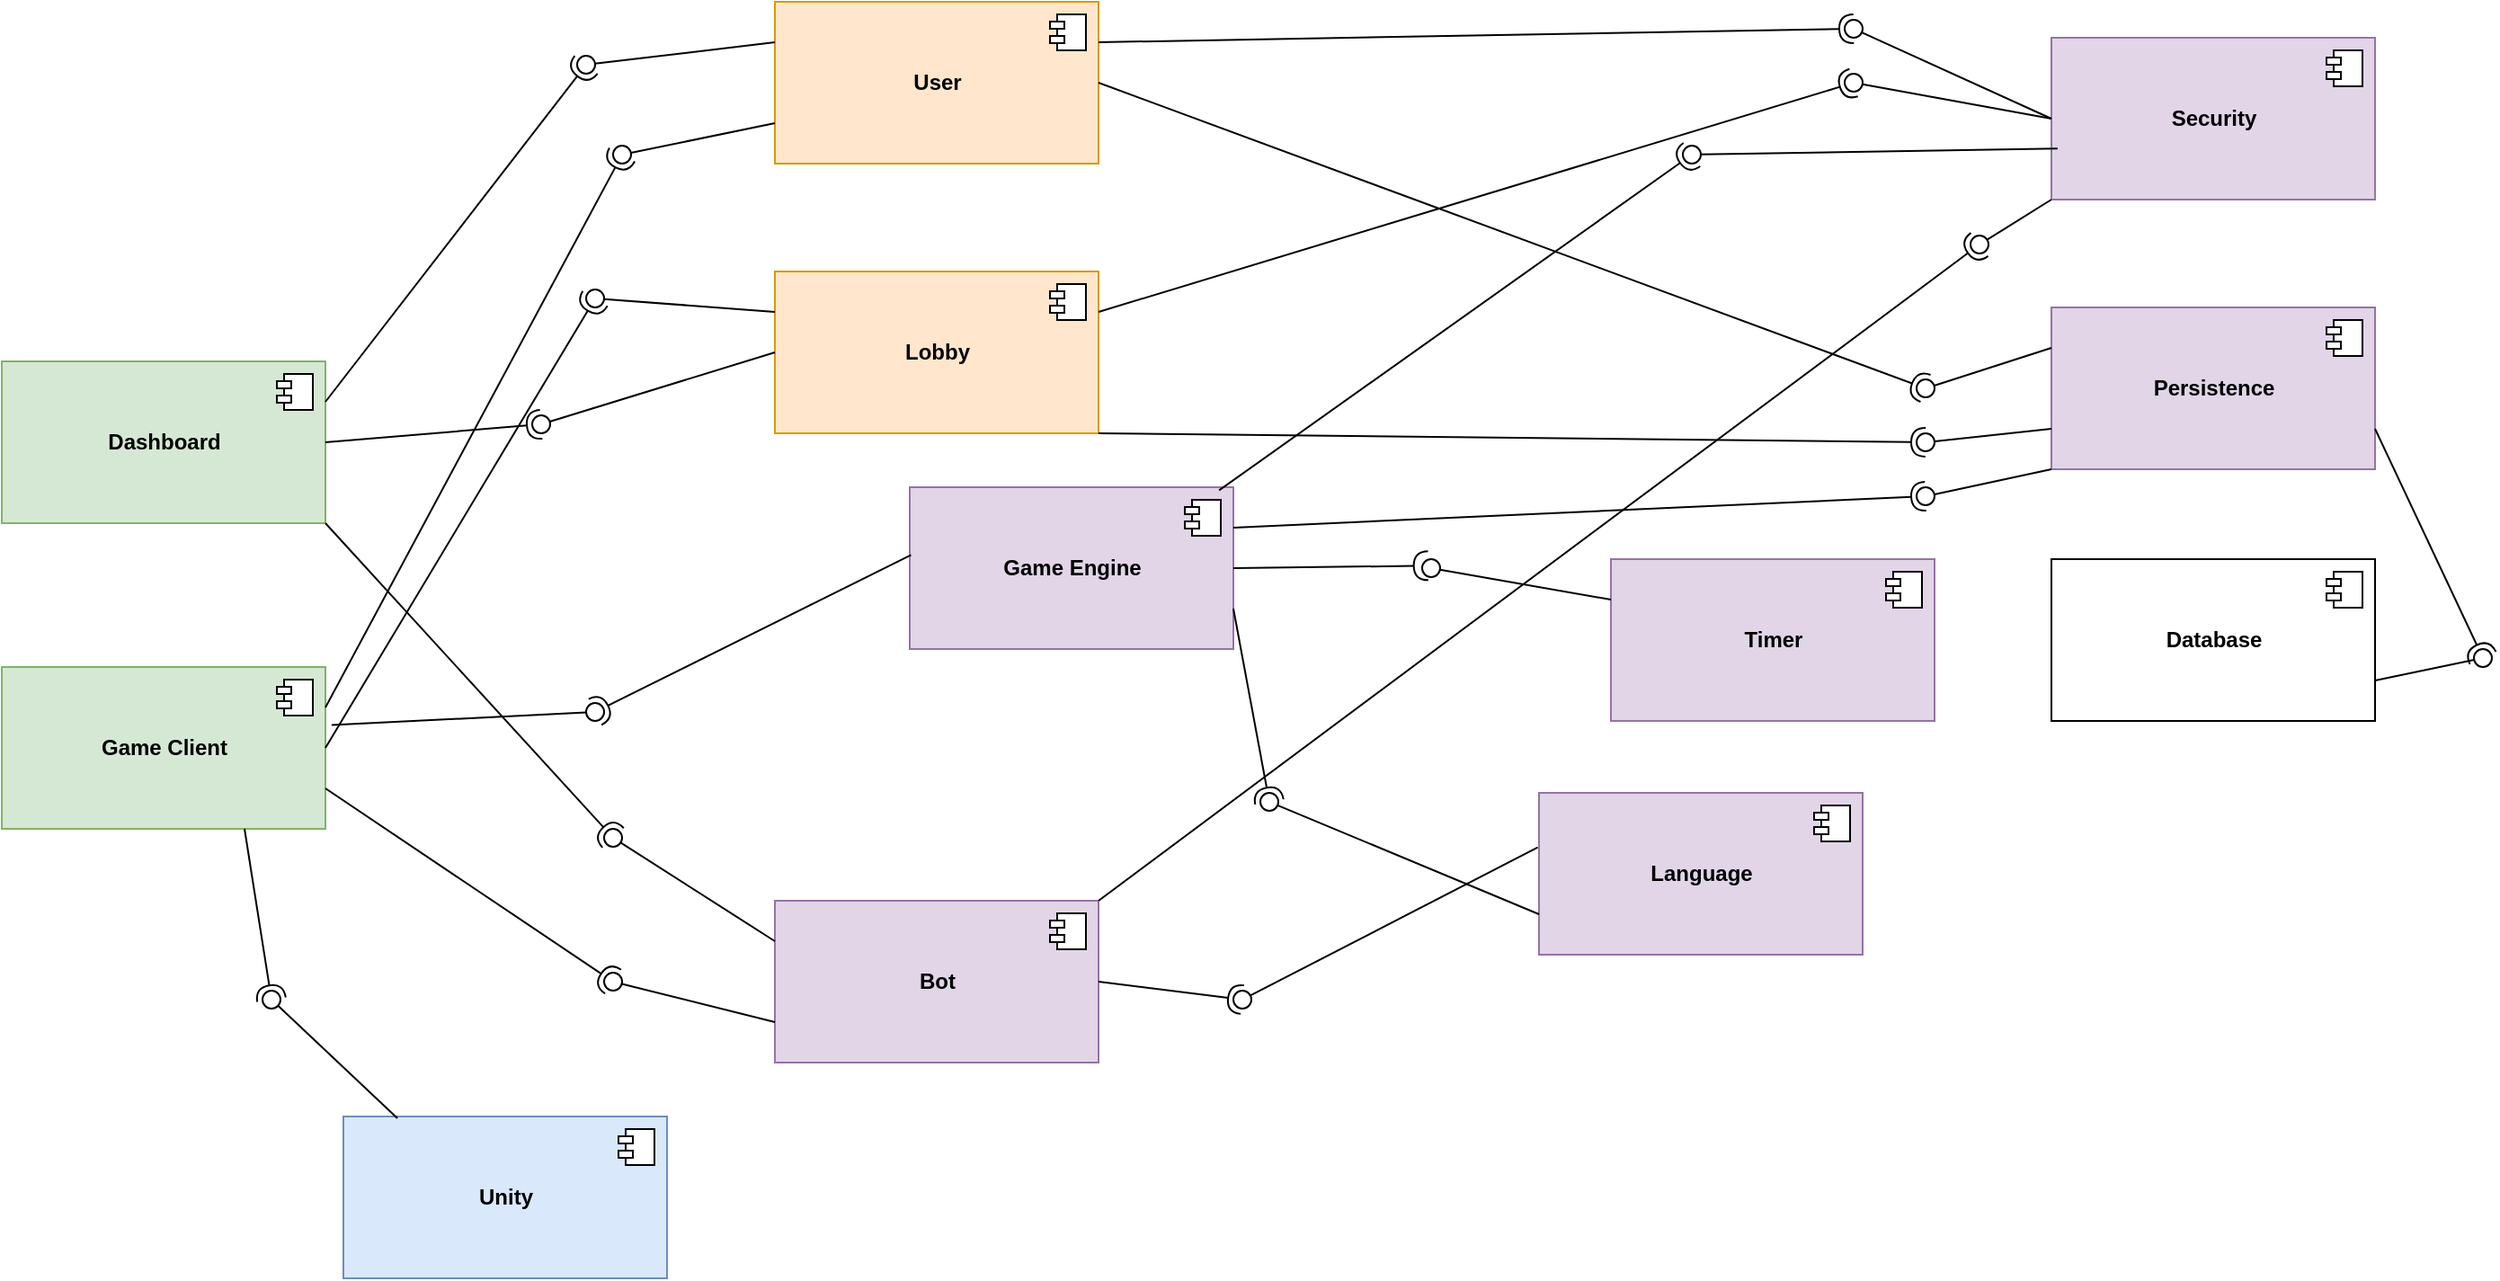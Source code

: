 <mxfile version="12.6.5" type="device"><diagram id="KwvBmsgww92nPSy0U5g3" name="Page-1"><mxGraphModel dx="768" dy="522" grid="1" gridSize="10" guides="1" tooltips="1" connect="1" arrows="1" fold="1" page="1" pageScale="1" pageWidth="1169" pageHeight="827" math="0" shadow="0"><root><mxCell id="0"/><mxCell id="1" parent="0"/><mxCell id="X89CP3PHMXg57_V8nlD7-1" value="&lt;b&gt;Game Client&lt;/b&gt;" style="html=1;fillColor=#d5e8d4;strokeColor=#82b366;" parent="1" vertex="1"><mxGeometry x="90" y="390" width="180" height="90" as="geometry"/></mxCell><mxCell id="X89CP3PHMXg57_V8nlD7-2" value="" style="shape=component;jettyWidth=8;jettyHeight=4;" parent="X89CP3PHMXg57_V8nlD7-1" vertex="1"><mxGeometry x="1" width="20" height="20" relative="1" as="geometry"><mxPoint x="-27" y="7" as="offset"/></mxGeometry></mxCell><mxCell id="X89CP3PHMXg57_V8nlD7-3" value="&lt;b&gt;User&lt;/b&gt;" style="html=1;direction=west;fillColor=#ffe6cc;strokeColor=#d79b00;" parent="1" vertex="1"><mxGeometry x="520" y="20" width="180" height="90" as="geometry"/></mxCell><mxCell id="X89CP3PHMXg57_V8nlD7-4" value="" style="shape=component;jettyWidth=8;jettyHeight=4;" parent="X89CP3PHMXg57_V8nlD7-3" vertex="1"><mxGeometry x="1" width="20" height="20" relative="1" as="geometry"><mxPoint x="-27" y="7" as="offset"/></mxGeometry></mxCell><mxCell id="X89CP3PHMXg57_V8nlD7-5" value="&lt;b&gt;Lobby&lt;br&gt;&lt;/b&gt;" style="html=1;fillColor=#ffe6cc;strokeColor=#d79b00;" parent="1" vertex="1"><mxGeometry x="520" y="170" width="180" height="90" as="geometry"/></mxCell><mxCell id="X89CP3PHMXg57_V8nlD7-6" value="" style="shape=component;jettyWidth=8;jettyHeight=4;" parent="X89CP3PHMXg57_V8nlD7-5" vertex="1"><mxGeometry x="1" width="20" height="20" relative="1" as="geometry"><mxPoint x="-27" y="7" as="offset"/></mxGeometry></mxCell><mxCell id="X89CP3PHMXg57_V8nlD7-7" value="&lt;b&gt;Game Engine&lt;/b&gt;" style="html=1;fillColor=#e1d5e7;strokeColor=#9673a6;" parent="1" vertex="1"><mxGeometry x="595" y="290" width="180" height="90" as="geometry"/></mxCell><mxCell id="X89CP3PHMXg57_V8nlD7-8" value="" style="shape=component;jettyWidth=8;jettyHeight=4;" parent="X89CP3PHMXg57_V8nlD7-7" vertex="1"><mxGeometry x="1" width="20" height="20" relative="1" as="geometry"><mxPoint x="-27" y="7" as="offset"/></mxGeometry></mxCell><mxCell id="X89CP3PHMXg57_V8nlD7-9" value="&lt;b&gt;Bot&lt;/b&gt;" style="html=1;fillColor=#e1d5e7;strokeColor=#9673a6;" parent="1" vertex="1"><mxGeometry x="520" y="520" width="180" height="90" as="geometry"/></mxCell><mxCell id="X89CP3PHMXg57_V8nlD7-10" value="" style="shape=component;jettyWidth=8;jettyHeight=4;" parent="X89CP3PHMXg57_V8nlD7-9" vertex="1"><mxGeometry x="1" width="20" height="20" relative="1" as="geometry"><mxPoint x="-27" y="7" as="offset"/></mxGeometry></mxCell><mxCell id="X89CP3PHMXg57_V8nlD7-11" value="&lt;b&gt;Timer&lt;/b&gt;" style="html=1;fillColor=#e1d5e7;strokeColor=#9673a6;" parent="1" vertex="1"><mxGeometry x="985" y="330" width="180" height="90" as="geometry"/></mxCell><mxCell id="X89CP3PHMXg57_V8nlD7-12" value="" style="shape=component;jettyWidth=8;jettyHeight=4;" parent="X89CP3PHMXg57_V8nlD7-11" vertex="1"><mxGeometry x="1" width="20" height="20" relative="1" as="geometry"><mxPoint x="-27" y="7" as="offset"/></mxGeometry></mxCell><mxCell id="X89CP3PHMXg57_V8nlD7-13" value="&lt;b&gt;Dashboard&lt;/b&gt;" style="html=1;fillColor=#d5e8d4;strokeColor=#82b366;" parent="1" vertex="1"><mxGeometry x="90" y="220" width="180" height="90" as="geometry"/></mxCell><mxCell id="X89CP3PHMXg57_V8nlD7-14" value="" style="shape=component;jettyWidth=8;jettyHeight=4;" parent="X89CP3PHMXg57_V8nlD7-13" vertex="1"><mxGeometry x="1" width="20" height="20" relative="1" as="geometry"><mxPoint x="-27" y="7" as="offset"/></mxGeometry></mxCell><mxCell id="X89CP3PHMXg57_V8nlD7-15" value="&lt;b&gt;Unity&lt;/b&gt;" style="html=1;fillColor=#dae8fc;strokeColor=#6c8ebf;" parent="1" vertex="1"><mxGeometry x="280" y="640" width="180" height="90" as="geometry"/></mxCell><mxCell id="X89CP3PHMXg57_V8nlD7-16" value="" style="shape=component;jettyWidth=8;jettyHeight=4;" parent="X89CP3PHMXg57_V8nlD7-15" vertex="1"><mxGeometry x="1" width="20" height="20" relative="1" as="geometry"><mxPoint x="-27" y="7" as="offset"/></mxGeometry></mxCell><mxCell id="X89CP3PHMXg57_V8nlD7-17" value="&lt;b&gt;Security&lt;/b&gt;" style="html=1;fillColor=#e1d5e7;strokeColor=#9673a6;" parent="1" vertex="1"><mxGeometry x="1230" y="40" width="180" height="90" as="geometry"/></mxCell><mxCell id="X89CP3PHMXg57_V8nlD7-18" value="" style="shape=component;jettyWidth=8;jettyHeight=4;" parent="X89CP3PHMXg57_V8nlD7-17" vertex="1"><mxGeometry x="1" width="20" height="20" relative="1" as="geometry"><mxPoint x="-27" y="7" as="offset"/></mxGeometry></mxCell><mxCell id="X89CP3PHMXg57_V8nlD7-19" value="&lt;b&gt;Persistence&lt;/b&gt;" style="html=1;fillColor=#e1d5e7;strokeColor=#9673a6;" parent="1" vertex="1"><mxGeometry x="1230" y="190" width="180" height="90" as="geometry"/></mxCell><mxCell id="X89CP3PHMXg57_V8nlD7-20" value="" style="shape=component;jettyWidth=8;jettyHeight=4;" parent="X89CP3PHMXg57_V8nlD7-19" vertex="1"><mxGeometry x="1" width="20" height="20" relative="1" as="geometry"><mxPoint x="-27" y="7" as="offset"/></mxGeometry></mxCell><mxCell id="X89CP3PHMXg57_V8nlD7-21" value="&lt;b&gt;Database&lt;/b&gt;" style="html=1;" parent="1" vertex="1"><mxGeometry x="1230" y="330" width="180" height="90" as="geometry"/></mxCell><mxCell id="X89CP3PHMXg57_V8nlD7-22" value="" style="shape=component;jettyWidth=8;jettyHeight=4;" parent="X89CP3PHMXg57_V8nlD7-21" vertex="1"><mxGeometry x="1" width="20" height="20" relative="1" as="geometry"><mxPoint x="-27" y="7" as="offset"/></mxGeometry></mxCell><mxCell id="X89CP3PHMXg57_V8nlD7-23" value="&lt;b&gt;Language&lt;/b&gt;" style="html=1;fillColor=#e1d5e7;strokeColor=#9673a6;" parent="1" vertex="1"><mxGeometry x="945" y="460" width="180" height="90" as="geometry"/></mxCell><mxCell id="X89CP3PHMXg57_V8nlD7-24" value="" style="shape=component;jettyWidth=8;jettyHeight=4;" parent="X89CP3PHMXg57_V8nlD7-23" vertex="1"><mxGeometry x="1" width="20" height="20" relative="1" as="geometry"><mxPoint x="-27" y="7" as="offset"/></mxGeometry></mxCell><mxCell id="X89CP3PHMXg57_V8nlD7-25" value="" style="rounded=0;orthogonalLoop=1;jettySize=auto;html=1;endArrow=none;endFill=0;exitX=0;exitY=0.5;exitDx=0;exitDy=0;" parent="1" source="X89CP3PHMXg57_V8nlD7-5" target="X89CP3PHMXg57_V8nlD7-27" edge="1"><mxGeometry relative="1" as="geometry"><mxPoint x="370" y="255" as="sourcePoint"/></mxGeometry></mxCell><mxCell id="X89CP3PHMXg57_V8nlD7-26" value="" style="rounded=0;orthogonalLoop=1;jettySize=auto;html=1;endArrow=halfCircle;endFill=0;entryX=0.5;entryY=0.5;entryDx=0;entryDy=0;endSize=6;strokeWidth=1;exitX=1;exitY=0.5;exitDx=0;exitDy=0;" parent="1" source="X89CP3PHMXg57_V8nlD7-13" target="X89CP3PHMXg57_V8nlD7-27" edge="1"><mxGeometry relative="1" as="geometry"><mxPoint x="370" y="300" as="sourcePoint"/></mxGeometry></mxCell><mxCell id="X89CP3PHMXg57_V8nlD7-27" value="" style="ellipse;whiteSpace=wrap;html=1;fontFamily=Helvetica;fontSize=12;fontColor=#000000;align=center;strokeColor=#000000;fillColor=#ffffff;points=[];aspect=fixed;resizable=0;" parent="1" vertex="1"><mxGeometry x="385" y="250" width="10" height="10" as="geometry"/></mxCell><mxCell id="X89CP3PHMXg57_V8nlD7-33" value="" style="rounded=0;orthogonalLoop=1;jettySize=auto;html=1;endArrow=none;endFill=0;exitX=0;exitY=0.25;exitDx=0;exitDy=0;" parent="1" source="X89CP3PHMXg57_V8nlD7-9" target="X89CP3PHMXg57_V8nlD7-35" edge="1"><mxGeometry relative="1" as="geometry"><mxPoint x="410" y="485" as="sourcePoint"/></mxGeometry></mxCell><mxCell id="X89CP3PHMXg57_V8nlD7-34" value="" style="rounded=0;orthogonalLoop=1;jettySize=auto;html=1;endArrow=halfCircle;endFill=0;entryX=0.5;entryY=0.5;entryDx=0;entryDy=0;endSize=6;strokeWidth=1;exitX=1;exitY=1;exitDx=0;exitDy=0;" parent="1" source="X89CP3PHMXg57_V8nlD7-13" target="X89CP3PHMXg57_V8nlD7-35" edge="1"><mxGeometry relative="1" as="geometry"><mxPoint x="450" y="485" as="sourcePoint"/></mxGeometry></mxCell><mxCell id="X89CP3PHMXg57_V8nlD7-35" value="" style="ellipse;whiteSpace=wrap;html=1;fontFamily=Helvetica;fontSize=12;fontColor=#000000;align=center;strokeColor=#000000;fillColor=#ffffff;points=[];aspect=fixed;resizable=0;" parent="1" vertex="1"><mxGeometry x="425" y="480" width="10" height="10" as="geometry"/></mxCell><mxCell id="X89CP3PHMXg57_V8nlD7-36" value="" style="rounded=0;orthogonalLoop=1;jettySize=auto;html=1;endArrow=none;endFill=0;exitX=0;exitY=0.75;exitDx=0;exitDy=0;" parent="1" source="X89CP3PHMXg57_V8nlD7-9" target="X89CP3PHMXg57_V8nlD7-38" edge="1"><mxGeometry relative="1" as="geometry"><mxPoint x="410" y="565" as="sourcePoint"/></mxGeometry></mxCell><mxCell id="X89CP3PHMXg57_V8nlD7-37" value="" style="rounded=0;orthogonalLoop=1;jettySize=auto;html=1;endArrow=halfCircle;endFill=0;entryX=0.5;entryY=0.5;entryDx=0;entryDy=0;endSize=6;strokeWidth=1;exitX=1;exitY=0.75;exitDx=0;exitDy=0;" parent="1" source="X89CP3PHMXg57_V8nlD7-1" target="X89CP3PHMXg57_V8nlD7-38" edge="1"><mxGeometry relative="1" as="geometry"><mxPoint x="450" y="565" as="sourcePoint"/></mxGeometry></mxCell><mxCell id="X89CP3PHMXg57_V8nlD7-38" value="" style="ellipse;whiteSpace=wrap;html=1;fontFamily=Helvetica;fontSize=12;fontColor=#000000;align=center;strokeColor=#000000;fillColor=#ffffff;points=[];aspect=fixed;resizable=0;" parent="1" vertex="1"><mxGeometry x="425" y="560" width="10" height="10" as="geometry"/></mxCell><mxCell id="X89CP3PHMXg57_V8nlD7-39" value="" style="rounded=0;orthogonalLoop=1;jettySize=auto;html=1;endArrow=none;endFill=0;exitX=1.019;exitY=0.359;exitDx=0;exitDy=0;exitPerimeter=0;" parent="1" source="X89CP3PHMXg57_V8nlD7-1" target="X89CP3PHMXg57_V8nlD7-41" edge="1"><mxGeometry relative="1" as="geometry"><mxPoint x="400" y="415" as="sourcePoint"/></mxGeometry></mxCell><mxCell id="X89CP3PHMXg57_V8nlD7-40" value="" style="rounded=0;orthogonalLoop=1;jettySize=auto;html=1;endArrow=halfCircle;endFill=0;entryX=0.5;entryY=0.5;entryDx=0;entryDy=0;endSize=6;strokeWidth=1;exitX=0.004;exitY=0.419;exitDx=0;exitDy=0;exitPerimeter=0;" parent="1" source="X89CP3PHMXg57_V8nlD7-7" target="X89CP3PHMXg57_V8nlD7-41" edge="1"><mxGeometry relative="1" as="geometry"><mxPoint x="440" y="415" as="sourcePoint"/></mxGeometry></mxCell><mxCell id="X89CP3PHMXg57_V8nlD7-41" value="" style="ellipse;whiteSpace=wrap;html=1;fontFamily=Helvetica;fontSize=12;fontColor=#000000;align=center;strokeColor=#000000;fillColor=#ffffff;points=[];aspect=fixed;resizable=0;" parent="1" vertex="1"><mxGeometry x="415" y="410" width="10" height="10" as="geometry"/></mxCell><mxCell id="X89CP3PHMXg57_V8nlD7-42" value="" style="rounded=0;orthogonalLoop=1;jettySize=auto;html=1;endArrow=none;endFill=0;exitX=0;exitY=0.25;exitDx=0;exitDy=0;" parent="1" source="X89CP3PHMXg57_V8nlD7-5" target="X89CP3PHMXg57_V8nlD7-44" edge="1"><mxGeometry relative="1" as="geometry"><mxPoint x="400" y="185" as="sourcePoint"/></mxGeometry></mxCell><mxCell id="X89CP3PHMXg57_V8nlD7-43" value="" style="rounded=0;orthogonalLoop=1;jettySize=auto;html=1;endArrow=halfCircle;endFill=0;entryX=0.5;entryY=0.5;entryDx=0;entryDy=0;endSize=6;strokeWidth=1;exitX=1;exitY=0.5;exitDx=0;exitDy=0;" parent="1" source="X89CP3PHMXg57_V8nlD7-1" target="X89CP3PHMXg57_V8nlD7-44" edge="1"><mxGeometry relative="1" as="geometry"><mxPoint x="440" y="185" as="sourcePoint"/></mxGeometry></mxCell><mxCell id="X89CP3PHMXg57_V8nlD7-44" value="" style="ellipse;whiteSpace=wrap;html=1;fontFamily=Helvetica;fontSize=12;fontColor=#000000;align=center;strokeColor=#000000;fillColor=#ffffff;points=[];aspect=fixed;resizable=0;" parent="1" vertex="1"><mxGeometry x="415" y="180" width="10" height="10" as="geometry"/></mxCell><mxCell id="X89CP3PHMXg57_V8nlD7-45" value="" style="rounded=0;orthogonalLoop=1;jettySize=auto;html=1;endArrow=none;endFill=0;exitX=1;exitY=0.75;exitDx=0;exitDy=0;" parent="1" source="X89CP3PHMXg57_V8nlD7-3" target="X89CP3PHMXg57_V8nlD7-47" edge="1"><mxGeometry relative="1" as="geometry"><mxPoint x="395" y="55" as="sourcePoint"/></mxGeometry></mxCell><mxCell id="X89CP3PHMXg57_V8nlD7-46" value="" style="rounded=0;orthogonalLoop=1;jettySize=auto;html=1;endArrow=halfCircle;endFill=0;entryX=0.5;entryY=0.5;entryDx=0;entryDy=0;endSize=6;strokeWidth=1;exitX=1;exitY=0.25;exitDx=0;exitDy=0;" parent="1" source="X89CP3PHMXg57_V8nlD7-13" target="X89CP3PHMXg57_V8nlD7-47" edge="1"><mxGeometry relative="1" as="geometry"><mxPoint x="435" y="55" as="sourcePoint"/></mxGeometry></mxCell><mxCell id="X89CP3PHMXg57_V8nlD7-47" value="" style="ellipse;whiteSpace=wrap;html=1;fontFamily=Helvetica;fontSize=12;fontColor=#000000;align=center;strokeColor=#000000;fillColor=#ffffff;points=[];aspect=fixed;resizable=0;" parent="1" vertex="1"><mxGeometry x="410" y="50" width="10" height="10" as="geometry"/></mxCell><mxCell id="X89CP3PHMXg57_V8nlD7-48" value="" style="rounded=0;orthogonalLoop=1;jettySize=auto;html=1;endArrow=none;endFill=0;exitX=1;exitY=0.25;exitDx=0;exitDy=0;" parent="1" source="X89CP3PHMXg57_V8nlD7-3" target="X89CP3PHMXg57_V8nlD7-50" edge="1"><mxGeometry relative="1" as="geometry"><mxPoint x="415" y="105" as="sourcePoint"/></mxGeometry></mxCell><mxCell id="X89CP3PHMXg57_V8nlD7-49" value="" style="rounded=0;orthogonalLoop=1;jettySize=auto;html=1;endArrow=halfCircle;endFill=0;entryX=0.5;entryY=0.5;entryDx=0;entryDy=0;endSize=6;strokeWidth=1;exitX=1;exitY=0.25;exitDx=0;exitDy=0;" parent="1" source="X89CP3PHMXg57_V8nlD7-1" target="X89CP3PHMXg57_V8nlD7-50" edge="1"><mxGeometry relative="1" as="geometry"><mxPoint x="455" y="105" as="sourcePoint"/></mxGeometry></mxCell><mxCell id="X89CP3PHMXg57_V8nlD7-50" value="" style="ellipse;whiteSpace=wrap;html=1;fontFamily=Helvetica;fontSize=12;fontColor=#000000;align=center;strokeColor=#000000;fillColor=#ffffff;points=[];aspect=fixed;resizable=0;" parent="1" vertex="1"><mxGeometry x="430" y="100" width="10" height="10" as="geometry"/></mxCell><mxCell id="X89CP3PHMXg57_V8nlD7-51" value="" style="rounded=0;orthogonalLoop=1;jettySize=auto;html=1;endArrow=none;endFill=0;exitX=0;exitY=0.25;exitDx=0;exitDy=0;" parent="1" source="X89CP3PHMXg57_V8nlD7-11" target="X89CP3PHMXg57_V8nlD7-53" edge="1"><mxGeometry relative="1" as="geometry"><mxPoint x="760" y="295" as="sourcePoint"/></mxGeometry></mxCell><mxCell id="X89CP3PHMXg57_V8nlD7-52" value="" style="rounded=0;orthogonalLoop=1;jettySize=auto;html=1;endArrow=halfCircle;endFill=0;endSize=6;strokeWidth=1;entryX=0.333;entryY=0.367;entryDx=0;entryDy=0;entryPerimeter=0;exitX=1;exitY=0.5;exitDx=0;exitDy=0;" parent="1" source="X89CP3PHMXg57_V8nlD7-7" target="X89CP3PHMXg57_V8nlD7-53" edge="1"><mxGeometry relative="1" as="geometry"><mxPoint x="790" y="370" as="sourcePoint"/><mxPoint x="850" y="340" as="targetPoint"/></mxGeometry></mxCell><mxCell id="X89CP3PHMXg57_V8nlD7-53" value="" style="ellipse;whiteSpace=wrap;html=1;fontFamily=Helvetica;fontSize=12;fontColor=#000000;align=center;strokeColor=#000000;fillColor=#ffffff;points=[];aspect=fixed;resizable=0;" parent="1" vertex="1"><mxGeometry x="880" y="330" width="10" height="10" as="geometry"/></mxCell><mxCell id="X89CP3PHMXg57_V8nlD7-54" value="" style="rounded=0;orthogonalLoop=1;jettySize=auto;html=1;endArrow=none;endFill=0;exitX=0;exitY=0.75;exitDx=0;exitDy=0;" parent="1" source="X89CP3PHMXg57_V8nlD7-23" target="X89CP3PHMXg57_V8nlD7-56" edge="1"><mxGeometry relative="1" as="geometry"><mxPoint x="775" y="465" as="sourcePoint"/></mxGeometry></mxCell><mxCell id="X89CP3PHMXg57_V8nlD7-55" value="" style="rounded=0;orthogonalLoop=1;jettySize=auto;html=1;endArrow=halfCircle;endFill=0;entryX=0.5;entryY=0.5;entryDx=0;entryDy=0;endSize=6;strokeWidth=1;exitX=1;exitY=0.75;exitDx=0;exitDy=0;" parent="1" source="X89CP3PHMXg57_V8nlD7-7" target="X89CP3PHMXg57_V8nlD7-56" edge="1"><mxGeometry relative="1" as="geometry"><mxPoint x="815" y="465" as="sourcePoint"/></mxGeometry></mxCell><mxCell id="X89CP3PHMXg57_V8nlD7-56" value="" style="ellipse;whiteSpace=wrap;html=1;fontFamily=Helvetica;fontSize=12;fontColor=#000000;align=center;strokeColor=#000000;fillColor=#ffffff;points=[];aspect=fixed;resizable=0;" parent="1" vertex="1"><mxGeometry x="790" y="460" width="10" height="10" as="geometry"/></mxCell><mxCell id="X89CP3PHMXg57_V8nlD7-57" value="" style="rounded=0;orthogonalLoop=1;jettySize=auto;html=1;endArrow=none;endFill=0;exitX=0;exitY=0.25;exitDx=0;exitDy=0;" parent="1" source="X89CP3PHMXg57_V8nlD7-19" target="X89CP3PHMXg57_V8nlD7-59" edge="1"><mxGeometry relative="1" as="geometry"><mxPoint x="1140" y="235" as="sourcePoint"/></mxGeometry></mxCell><mxCell id="X89CP3PHMXg57_V8nlD7-58" value="" style="rounded=0;orthogonalLoop=1;jettySize=auto;html=1;endArrow=halfCircle;endFill=0;entryX=0.5;entryY=0.5;entryDx=0;entryDy=0;endSize=6;strokeWidth=1;exitX=0;exitY=0.5;exitDx=0;exitDy=0;" parent="1" source="X89CP3PHMXg57_V8nlD7-3" target="X89CP3PHMXg57_V8nlD7-59" edge="1"><mxGeometry relative="1" as="geometry"><mxPoint x="1180" y="235" as="sourcePoint"/></mxGeometry></mxCell><mxCell id="X89CP3PHMXg57_V8nlD7-59" value="" style="ellipse;whiteSpace=wrap;html=1;fontFamily=Helvetica;fontSize=12;fontColor=#000000;align=center;strokeColor=#000000;fillColor=#ffffff;points=[];aspect=fixed;resizable=0;" parent="1" vertex="1"><mxGeometry x="1155" y="230" width="10" height="10" as="geometry"/></mxCell><mxCell id="X89CP3PHMXg57_V8nlD7-60" value="" style="rounded=0;orthogonalLoop=1;jettySize=auto;html=1;endArrow=none;endFill=0;exitX=0;exitY=0.5;exitDx=0;exitDy=0;" parent="1" source="X89CP3PHMXg57_V8nlD7-17" target="X89CP3PHMXg57_V8nlD7-62" edge="1"><mxGeometry relative="1" as="geometry"><mxPoint x="1100" y="35" as="sourcePoint"/></mxGeometry></mxCell><mxCell id="X89CP3PHMXg57_V8nlD7-61" value="" style="rounded=0;orthogonalLoop=1;jettySize=auto;html=1;endArrow=halfCircle;endFill=0;entryX=0.5;entryY=0.5;entryDx=0;entryDy=0;endSize=6;strokeWidth=1;exitX=0;exitY=0.75;exitDx=0;exitDy=0;" parent="1" source="X89CP3PHMXg57_V8nlD7-3" target="X89CP3PHMXg57_V8nlD7-62" edge="1"><mxGeometry relative="1" as="geometry"><mxPoint x="1140" y="35" as="sourcePoint"/></mxGeometry></mxCell><mxCell id="X89CP3PHMXg57_V8nlD7-62" value="" style="ellipse;whiteSpace=wrap;html=1;fontFamily=Helvetica;fontSize=12;fontColor=#000000;align=center;strokeColor=#000000;fillColor=#ffffff;points=[];aspect=fixed;resizable=0;" parent="1" vertex="1"><mxGeometry x="1115" y="30" width="10" height="10" as="geometry"/></mxCell><mxCell id="X89CP3PHMXg57_V8nlD7-66" value="" style="rounded=0;orthogonalLoop=1;jettySize=auto;html=1;endArrow=none;endFill=0;exitX=0;exitY=0.5;exitDx=0;exitDy=0;" parent="1" source="X89CP3PHMXg57_V8nlD7-17" target="X89CP3PHMXg57_V8nlD7-68" edge="1"><mxGeometry relative="1" as="geometry"><mxPoint x="1100" y="65" as="sourcePoint"/></mxGeometry></mxCell><mxCell id="X89CP3PHMXg57_V8nlD7-67" value="" style="rounded=0;orthogonalLoop=1;jettySize=auto;html=1;endArrow=halfCircle;endFill=0;entryX=0.5;entryY=0.5;entryDx=0;entryDy=0;endSize=6;strokeWidth=1;exitX=1;exitY=0.25;exitDx=0;exitDy=0;" parent="1" source="X89CP3PHMXg57_V8nlD7-5" target="X89CP3PHMXg57_V8nlD7-68" edge="1"><mxGeometry relative="1" as="geometry"><mxPoint x="1140" y="65" as="sourcePoint"/></mxGeometry></mxCell><mxCell id="X89CP3PHMXg57_V8nlD7-68" value="" style="ellipse;whiteSpace=wrap;html=1;fontFamily=Helvetica;fontSize=12;fontColor=#000000;align=center;strokeColor=#000000;fillColor=#ffffff;points=[];aspect=fixed;resizable=0;" parent="1" vertex="1"><mxGeometry x="1115" y="60" width="10" height="10" as="geometry"/></mxCell><mxCell id="X89CP3PHMXg57_V8nlD7-72" value="" style="rounded=0;orthogonalLoop=1;jettySize=auto;html=1;endArrow=none;endFill=0;exitX=0.019;exitY=0.685;exitDx=0;exitDy=0;exitPerimeter=0;" parent="1" source="X89CP3PHMXg57_V8nlD7-17" target="X89CP3PHMXg57_V8nlD7-74" edge="1"><mxGeometry relative="1" as="geometry"><mxPoint x="1010" y="105" as="sourcePoint"/></mxGeometry></mxCell><mxCell id="X89CP3PHMXg57_V8nlD7-73" value="" style="rounded=0;orthogonalLoop=1;jettySize=auto;html=1;endArrow=halfCircle;endFill=0;entryX=0.5;entryY=0.5;entryDx=0;entryDy=0;endSize=6;strokeWidth=1;exitX=0.956;exitY=0.019;exitDx=0;exitDy=0;exitPerimeter=0;" parent="1" source="X89CP3PHMXg57_V8nlD7-7" target="X89CP3PHMXg57_V8nlD7-74" edge="1"><mxGeometry relative="1" as="geometry"><mxPoint x="1050" y="105" as="sourcePoint"/></mxGeometry></mxCell><mxCell id="X89CP3PHMXg57_V8nlD7-74" value="" style="ellipse;whiteSpace=wrap;html=1;fontFamily=Helvetica;fontSize=12;fontColor=#000000;align=center;strokeColor=#000000;fillColor=#ffffff;points=[];aspect=fixed;resizable=0;" parent="1" vertex="1"><mxGeometry x="1025" y="100" width="10" height="10" as="geometry"/></mxCell><mxCell id="X89CP3PHMXg57_V8nlD7-75" value="" style="rounded=0;orthogonalLoop=1;jettySize=auto;html=1;endArrow=none;endFill=0;exitX=0;exitY=1;exitDx=0;exitDy=0;" parent="1" source="X89CP3PHMXg57_V8nlD7-17" target="X89CP3PHMXg57_V8nlD7-77" edge="1"><mxGeometry relative="1" as="geometry"><mxPoint x="1170" y="155" as="sourcePoint"/></mxGeometry></mxCell><mxCell id="X89CP3PHMXg57_V8nlD7-76" value="" style="rounded=0;orthogonalLoop=1;jettySize=auto;html=1;endArrow=halfCircle;endFill=0;entryX=0.5;entryY=0.5;entryDx=0;entryDy=0;endSize=6;strokeWidth=1;exitX=1;exitY=0;exitDx=0;exitDy=0;" parent="1" source="X89CP3PHMXg57_V8nlD7-9" target="X89CP3PHMXg57_V8nlD7-77" edge="1"><mxGeometry relative="1" as="geometry"><mxPoint x="750" y="470" as="sourcePoint"/></mxGeometry></mxCell><mxCell id="X89CP3PHMXg57_V8nlD7-77" value="" style="ellipse;whiteSpace=wrap;html=1;fontFamily=Helvetica;fontSize=12;fontColor=#000000;align=center;strokeColor=#000000;fillColor=#ffffff;points=[];aspect=fixed;resizable=0;" parent="1" vertex="1"><mxGeometry x="1185" y="150" width="10" height="10" as="geometry"/></mxCell><mxCell id="X89CP3PHMXg57_V8nlD7-78" value="" style="rounded=0;orthogonalLoop=1;jettySize=auto;html=1;endArrow=none;endFill=0;exitX=-0.004;exitY=0.337;exitDx=0;exitDy=0;exitPerimeter=0;" parent="1" source="X89CP3PHMXg57_V8nlD7-23" target="X89CP3PHMXg57_V8nlD7-80" edge="1"><mxGeometry relative="1" as="geometry"><mxPoint x="760" y="575" as="sourcePoint"/></mxGeometry></mxCell><mxCell id="X89CP3PHMXg57_V8nlD7-79" value="" style="rounded=0;orthogonalLoop=1;jettySize=auto;html=1;endArrow=halfCircle;endFill=0;entryX=0.5;entryY=0.5;entryDx=0;entryDy=0;endSize=6;strokeWidth=1;exitX=1;exitY=0.5;exitDx=0;exitDy=0;" parent="1" source="X89CP3PHMXg57_V8nlD7-9" target="X89CP3PHMXg57_V8nlD7-80" edge="1"><mxGeometry relative="1" as="geometry"><mxPoint x="800" y="575" as="sourcePoint"/></mxGeometry></mxCell><mxCell id="X89CP3PHMXg57_V8nlD7-80" value="" style="ellipse;whiteSpace=wrap;html=1;fontFamily=Helvetica;fontSize=12;fontColor=#000000;align=center;strokeColor=#000000;fillColor=#ffffff;points=[];aspect=fixed;resizable=0;" parent="1" vertex="1"><mxGeometry x="775" y="570" width="10" height="10" as="geometry"/></mxCell><mxCell id="X89CP3PHMXg57_V8nlD7-81" value="" style="rounded=0;orthogonalLoop=1;jettySize=auto;html=1;endArrow=none;endFill=0;exitX=0.167;exitY=0.011;exitDx=0;exitDy=0;exitPerimeter=0;" parent="1" source="X89CP3PHMXg57_V8nlD7-15" target="X89CP3PHMXg57_V8nlD7-83" edge="1"><mxGeometry relative="1" as="geometry"><mxPoint x="220" y="575" as="sourcePoint"/></mxGeometry></mxCell><mxCell id="X89CP3PHMXg57_V8nlD7-82" value="" style="rounded=0;orthogonalLoop=1;jettySize=auto;html=1;endArrow=halfCircle;endFill=0;entryX=0.5;entryY=0.5;entryDx=0;entryDy=0;endSize=6;strokeWidth=1;exitX=0.75;exitY=1;exitDx=0;exitDy=0;" parent="1" source="X89CP3PHMXg57_V8nlD7-1" target="X89CP3PHMXg57_V8nlD7-83" edge="1"><mxGeometry relative="1" as="geometry"><mxPoint x="260" y="575" as="sourcePoint"/></mxGeometry></mxCell><mxCell id="X89CP3PHMXg57_V8nlD7-83" value="" style="ellipse;whiteSpace=wrap;html=1;fontFamily=Helvetica;fontSize=12;fontColor=#000000;align=center;strokeColor=#000000;fillColor=#ffffff;points=[];aspect=fixed;resizable=0;" parent="1" vertex="1"><mxGeometry x="235" y="570" width="10" height="10" as="geometry"/></mxCell><mxCell id="X89CP3PHMXg57_V8nlD7-84" value="" style="rounded=0;orthogonalLoop=1;jettySize=auto;html=1;endArrow=none;endFill=0;exitX=0;exitY=0.75;exitDx=0;exitDy=0;" parent="1" source="X89CP3PHMXg57_V8nlD7-19" target="X89CP3PHMXg57_V8nlD7-86" edge="1"><mxGeometry relative="1" as="geometry"><mxPoint x="1140" y="265" as="sourcePoint"/></mxGeometry></mxCell><mxCell id="X89CP3PHMXg57_V8nlD7-85" value="" style="rounded=0;orthogonalLoop=1;jettySize=auto;html=1;endArrow=halfCircle;endFill=0;entryX=0.5;entryY=0.5;entryDx=0;entryDy=0;endSize=6;strokeWidth=1;exitX=1;exitY=1;exitDx=0;exitDy=0;" parent="1" source="X89CP3PHMXg57_V8nlD7-5" target="X89CP3PHMXg57_V8nlD7-86" edge="1"><mxGeometry relative="1" as="geometry"><mxPoint x="710" y="240" as="sourcePoint"/></mxGeometry></mxCell><mxCell id="X89CP3PHMXg57_V8nlD7-86" value="" style="ellipse;whiteSpace=wrap;html=1;fontFamily=Helvetica;fontSize=12;fontColor=#000000;align=center;strokeColor=#000000;fillColor=#ffffff;points=[];aspect=fixed;resizable=0;" parent="1" vertex="1"><mxGeometry x="1155" y="260" width="10" height="10" as="geometry"/></mxCell><mxCell id="X89CP3PHMXg57_V8nlD7-91" value="" style="rounded=0;orthogonalLoop=1;jettySize=auto;html=1;endArrow=none;endFill=0;exitX=0;exitY=1;exitDx=0;exitDy=0;" parent="1" source="X89CP3PHMXg57_V8nlD7-19" target="X89CP3PHMXg57_V8nlD7-93" edge="1"><mxGeometry relative="1" as="geometry"><mxPoint x="1140" y="295" as="sourcePoint"/></mxGeometry></mxCell><mxCell id="X89CP3PHMXg57_V8nlD7-92" value="" style="rounded=0;orthogonalLoop=1;jettySize=auto;html=1;endArrow=halfCircle;endFill=0;entryX=0.5;entryY=0.5;entryDx=0;entryDy=0;endSize=6;strokeWidth=1;exitX=1;exitY=0.25;exitDx=0;exitDy=0;" parent="1" source="X89CP3PHMXg57_V8nlD7-7" target="X89CP3PHMXg57_V8nlD7-93" edge="1"><mxGeometry relative="1" as="geometry"><mxPoint x="1180" y="295" as="sourcePoint"/></mxGeometry></mxCell><mxCell id="X89CP3PHMXg57_V8nlD7-93" value="" style="ellipse;whiteSpace=wrap;html=1;fontFamily=Helvetica;fontSize=12;fontColor=#000000;align=center;strokeColor=#000000;fillColor=#ffffff;points=[];aspect=fixed;resizable=0;" parent="1" vertex="1"><mxGeometry x="1155" y="290" width="10" height="10" as="geometry"/></mxCell><mxCell id="X89CP3PHMXg57_V8nlD7-94" value="" style="rounded=0;orthogonalLoop=1;jettySize=auto;html=1;endArrow=none;endFill=0;exitX=1;exitY=0.75;exitDx=0;exitDy=0;" parent="1" source="X89CP3PHMXg57_V8nlD7-21" target="X89CP3PHMXg57_V8nlD7-96" edge="1"><mxGeometry relative="1" as="geometry"><mxPoint x="1450" y="385" as="sourcePoint"/></mxGeometry></mxCell><mxCell id="X89CP3PHMXg57_V8nlD7-95" value="" style="rounded=0;orthogonalLoop=1;jettySize=auto;html=1;endArrow=halfCircle;endFill=0;entryX=0.5;entryY=0.5;entryDx=0;entryDy=0;endSize=6;strokeWidth=1;exitX=1;exitY=0.75;exitDx=0;exitDy=0;" parent="1" source="X89CP3PHMXg57_V8nlD7-19" target="X89CP3PHMXg57_V8nlD7-96" edge="1"><mxGeometry relative="1" as="geometry"><mxPoint x="1490" y="385" as="sourcePoint"/></mxGeometry></mxCell><mxCell id="X89CP3PHMXg57_V8nlD7-96" value="" style="ellipse;whiteSpace=wrap;html=1;fontFamily=Helvetica;fontSize=12;fontColor=#000000;align=center;strokeColor=#000000;fillColor=#ffffff;points=[];aspect=fixed;resizable=0;" parent="1" vertex="1"><mxGeometry x="1465" y="380" width="10" height="10" as="geometry"/></mxCell></root></mxGraphModel></diagram></mxfile>